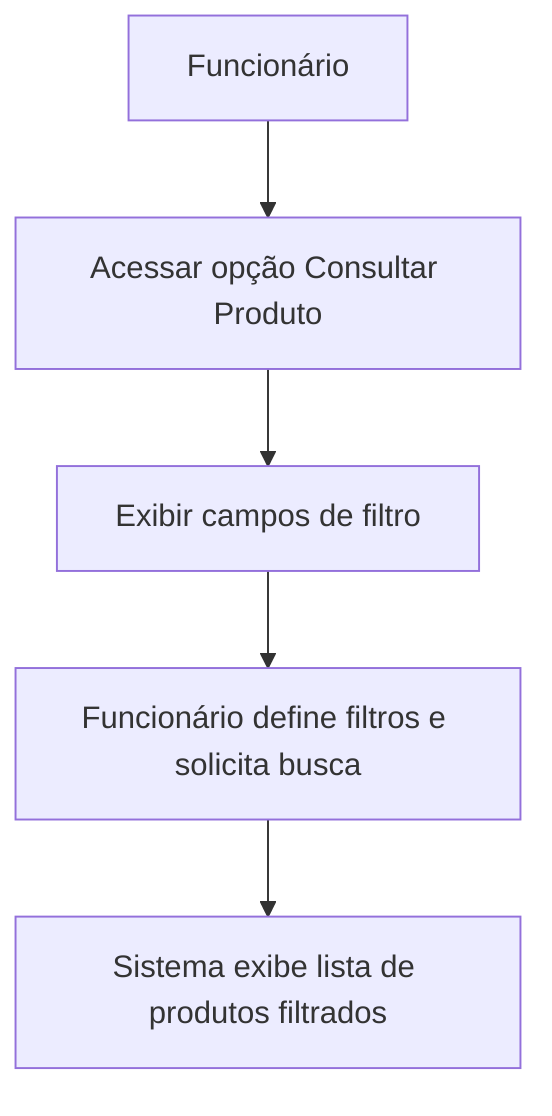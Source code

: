 graph TD
    F[Funcionário] --> A[Acessar opção Consultar Produto]
    A --> B[Exibir campos de filtro]
    B --> C[Funcionário define filtros e solicita busca]
    C --> D[Sistema exibe lista de produtos filtrados]